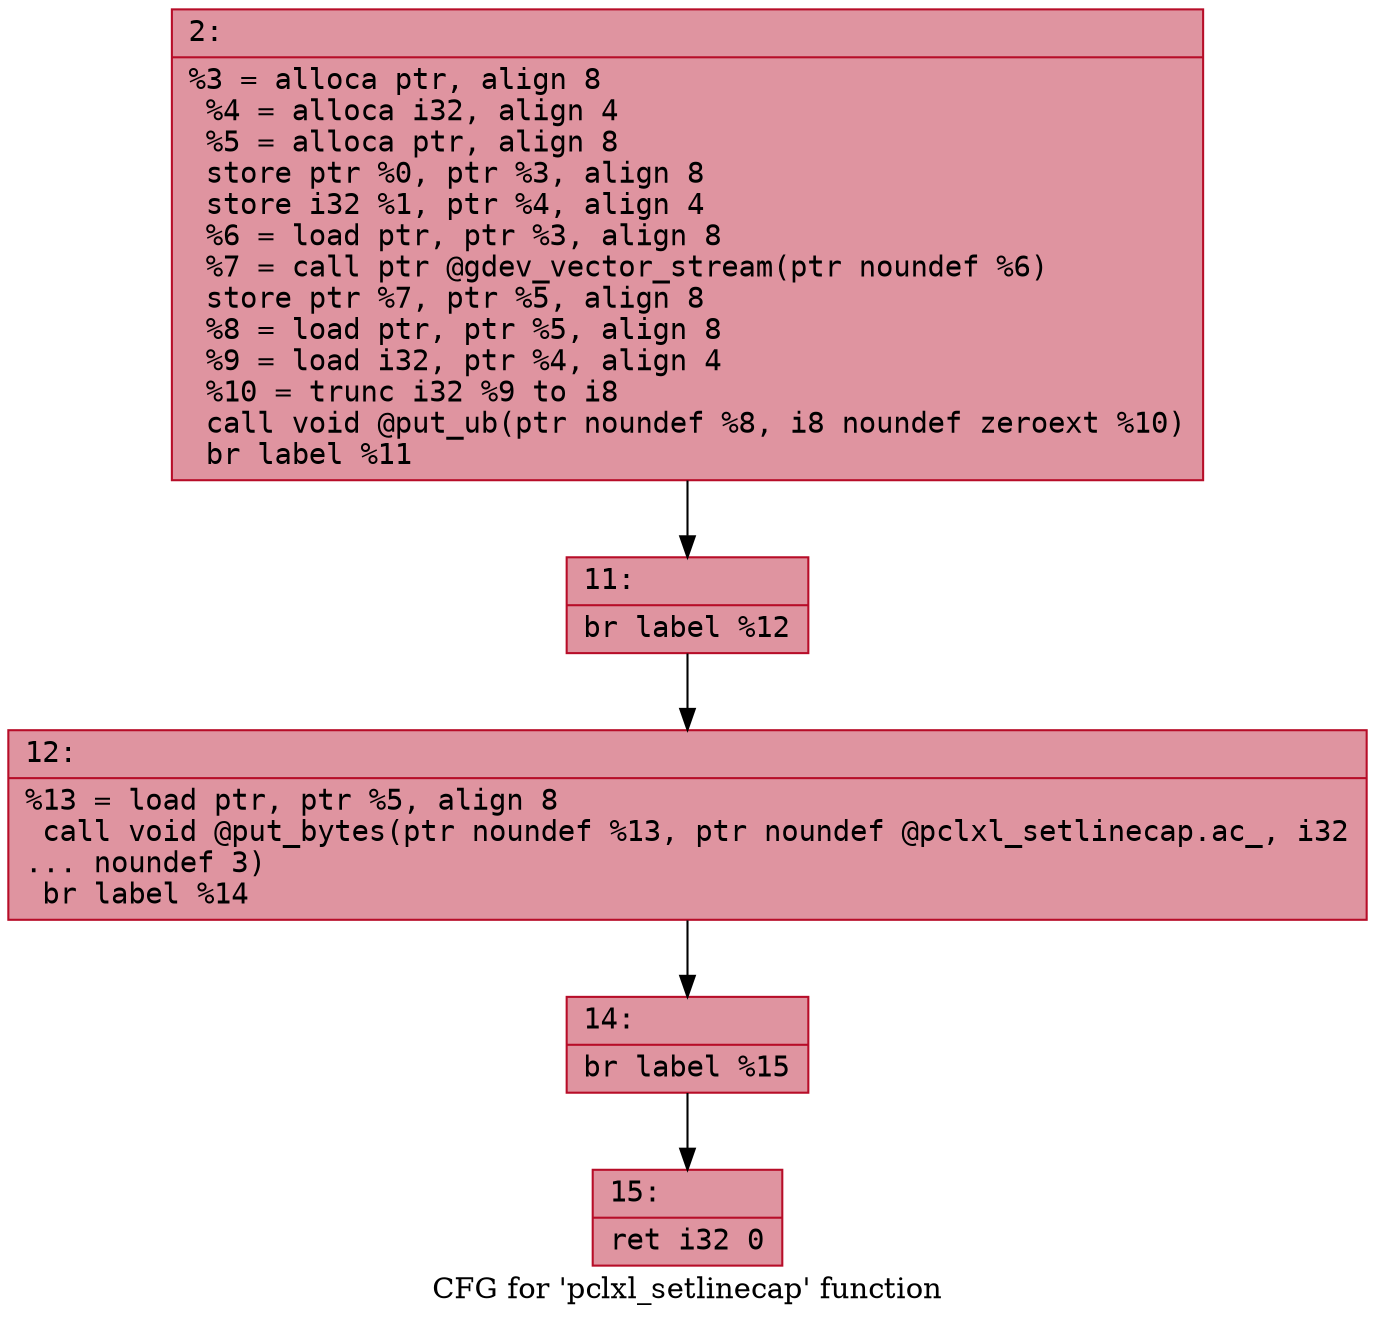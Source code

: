 digraph "CFG for 'pclxl_setlinecap' function" {
	label="CFG for 'pclxl_setlinecap' function";

	Node0x600003ba74d0 [shape=record,color="#b70d28ff", style=filled, fillcolor="#b70d2870" fontname="Courier",label="{2:\l|  %3 = alloca ptr, align 8\l  %4 = alloca i32, align 4\l  %5 = alloca ptr, align 8\l  store ptr %0, ptr %3, align 8\l  store i32 %1, ptr %4, align 4\l  %6 = load ptr, ptr %3, align 8\l  %7 = call ptr @gdev_vector_stream(ptr noundef %6)\l  store ptr %7, ptr %5, align 8\l  %8 = load ptr, ptr %5, align 8\l  %9 = load i32, ptr %4, align 4\l  %10 = trunc i32 %9 to i8\l  call void @put_ub(ptr noundef %8, i8 noundef zeroext %10)\l  br label %11\l}"];
	Node0x600003ba74d0 -> Node0x600003ba7520[tooltip="2 -> 11\nProbability 100.00%" ];
	Node0x600003ba7520 [shape=record,color="#b70d28ff", style=filled, fillcolor="#b70d2870" fontname="Courier",label="{11:\l|  br label %12\l}"];
	Node0x600003ba7520 -> Node0x600003ba7570[tooltip="11 -> 12\nProbability 100.00%" ];
	Node0x600003ba7570 [shape=record,color="#b70d28ff", style=filled, fillcolor="#b70d2870" fontname="Courier",label="{12:\l|  %13 = load ptr, ptr %5, align 8\l  call void @put_bytes(ptr noundef %13, ptr noundef @pclxl_setlinecap.ac_, i32\l... noundef 3)\l  br label %14\l}"];
	Node0x600003ba7570 -> Node0x600003ba75c0[tooltip="12 -> 14\nProbability 100.00%" ];
	Node0x600003ba75c0 [shape=record,color="#b70d28ff", style=filled, fillcolor="#b70d2870" fontname="Courier",label="{14:\l|  br label %15\l}"];
	Node0x600003ba75c0 -> Node0x600003ba7610[tooltip="14 -> 15\nProbability 100.00%" ];
	Node0x600003ba7610 [shape=record,color="#b70d28ff", style=filled, fillcolor="#b70d2870" fontname="Courier",label="{15:\l|  ret i32 0\l}"];
}
